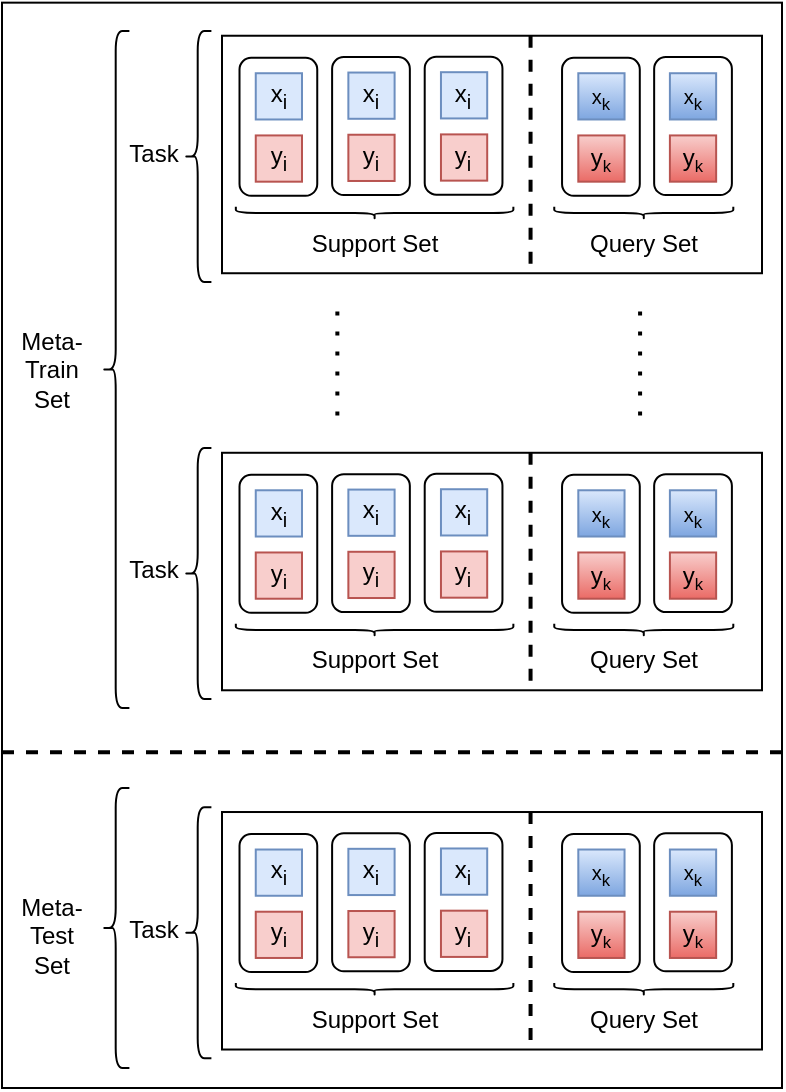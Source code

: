 <mxfile>
    <diagram id="cH1NIoQweeDQLVjm7Gjp" name="Page-1">
        <mxGraphModel dx="1263" dy="815" grid="1" gridSize="10" guides="1" tooltips="1" connect="1" arrows="1" fold="1" page="1" pageScale="1" pageWidth="1100" pageHeight="850" math="0" shadow="0">
            <root>
                <mxCell id="0"/>
                <mxCell id="1" parent="0"/>
                <mxCell id="36" value="" style="rounded=0;whiteSpace=wrap;html=1;fontColor=#000000;" vertex="1" parent="1">
                    <mxGeometry x="100" y="157.33" width="390" height="542.67" as="geometry"/>
                </mxCell>
                <mxCell id="16" value="" style="rounded=0;whiteSpace=wrap;html=1;fontColor=#000000;" vertex="1" parent="1">
                    <mxGeometry x="210" y="173.87" width="270" height="118.75" as="geometry"/>
                </mxCell>
                <mxCell id="5" value="" style="rounded=1;whiteSpace=wrap;html=1;fontColor=#000000;rotation=90;" vertex="1" parent="1">
                    <mxGeometry x="203.7" y="199.95" width="68.98" height="38.87" as="geometry"/>
                </mxCell>
                <mxCell id="3" value="&lt;font color=&quot;#000000&quot;&gt;x&lt;sub&gt;i&lt;/sub&gt;&lt;/font&gt;" style="whiteSpace=wrap;html=1;aspect=fixed;fillColor=#dae8fc;strokeColor=#6c8ebf;" vertex="1" parent="1">
                    <mxGeometry x="226.88" y="192.62" width="23.12" height="23.12" as="geometry"/>
                </mxCell>
                <mxCell id="4" value="&lt;font color=&quot;#000000&quot;&gt;y&lt;sub&gt;i&lt;/sub&gt;&lt;/font&gt;" style="whiteSpace=wrap;html=1;aspect=fixed;fillColor=#f8cecc;strokeColor=#b85450;" vertex="1" parent="1">
                    <mxGeometry x="226.88" y="223.72" width="23.12" height="23.12" as="geometry"/>
                </mxCell>
                <mxCell id="7" value="" style="rounded=1;whiteSpace=wrap;html=1;fontColor=#000000;rotation=90;" vertex="1" parent="1">
                    <mxGeometry x="250" y="199.6" width="68.98" height="38.87" as="geometry"/>
                </mxCell>
                <mxCell id="8" value="&lt;font color=&quot;#000000&quot;&gt;x&lt;sub&gt;i&lt;/sub&gt;&lt;/font&gt;" style="whiteSpace=wrap;html=1;aspect=fixed;fillColor=#dae8fc;strokeColor=#6c8ebf;" vertex="1" parent="1">
                    <mxGeometry x="273.18" y="192.27" width="23.12" height="23.12" as="geometry"/>
                </mxCell>
                <mxCell id="9" value="&lt;font color=&quot;#000000&quot;&gt;y&lt;sub&gt;i&lt;/sub&gt;&lt;/font&gt;" style="whiteSpace=wrap;html=1;aspect=fixed;fillColor=#f8cecc;strokeColor=#b85450;" vertex="1" parent="1">
                    <mxGeometry x="273.18" y="223.37" width="23.12" height="23.12" as="geometry"/>
                </mxCell>
                <mxCell id="10" value="" style="rounded=1;whiteSpace=wrap;html=1;fontColor=#000000;rotation=90;" vertex="1" parent="1">
                    <mxGeometry x="296.3" y="199.43" width="68.98" height="38.87" as="geometry"/>
                </mxCell>
                <mxCell id="11" value="&lt;font color=&quot;#000000&quot;&gt;x&lt;sub&gt;i&lt;/sub&gt;&lt;/font&gt;" style="whiteSpace=wrap;html=1;aspect=fixed;fillColor=#dae8fc;strokeColor=#6c8ebf;" vertex="1" parent="1">
                    <mxGeometry x="319.48" y="192.1" width="23.12" height="23.12" as="geometry"/>
                </mxCell>
                <mxCell id="12" value="&lt;font color=&quot;#000000&quot;&gt;y&lt;sub&gt;i&lt;/sub&gt;&lt;/font&gt;" style="whiteSpace=wrap;html=1;aspect=fixed;fillColor=#f8cecc;strokeColor=#b85450;" vertex="1" parent="1">
                    <mxGeometry x="319.48" y="223.2" width="23.12" height="23.12" as="geometry"/>
                </mxCell>
                <mxCell id="18" value="" style="shape=curlyBracket;whiteSpace=wrap;html=1;rounded=1;labelPosition=left;verticalLabelPosition=middle;align=right;verticalAlign=middle;fontColor=#000000;" vertex="1" parent="1">
                    <mxGeometry x="191" y="171.48" width="13.7" height="125.52" as="geometry"/>
                </mxCell>
                <mxCell id="19" value="Task" style="text;html=1;strokeColor=none;fillColor=none;align=center;verticalAlign=middle;whiteSpace=wrap;rounded=0;fontColor=#000000;" vertex="1" parent="1">
                    <mxGeometry x="161" y="217.72" width="30" height="30" as="geometry"/>
                </mxCell>
                <mxCell id="20" value="" style="rounded=1;whiteSpace=wrap;html=1;fontColor=#000000;rotation=90;" vertex="1" parent="1">
                    <mxGeometry x="364.97" y="199.95" width="68.98" height="38.87" as="geometry"/>
                </mxCell>
                <mxCell id="21" value="&lt;font color=&quot;#000000&quot;&gt;&lt;span style=&quot;font-size: 10px;&quot;&gt;x&lt;sub&gt;k&lt;/sub&gt;&lt;/span&gt;&lt;/font&gt;" style="whiteSpace=wrap;html=1;aspect=fixed;fillColor=#dae8fc;strokeColor=#6c8ebf;gradientColor=#7ea6e0;" vertex="1" parent="1">
                    <mxGeometry x="388.15" y="192.62" width="23.12" height="23.12" as="geometry"/>
                </mxCell>
                <mxCell id="22" value="&lt;font color=&quot;#000000&quot;&gt;y&lt;span style=&quot;font-size: 10px;&quot;&gt;&lt;sub&gt;k&lt;/sub&gt;&lt;/span&gt;&lt;/font&gt;" style="whiteSpace=wrap;html=1;aspect=fixed;fillColor=#f8cecc;strokeColor=#b85450;gradientColor=#ea6b66;" vertex="1" parent="1">
                    <mxGeometry x="388.15" y="223.72" width="23.12" height="23.12" as="geometry"/>
                </mxCell>
                <mxCell id="23" value="" style="rounded=1;whiteSpace=wrap;html=1;fontColor=#000000;rotation=90;" vertex="1" parent="1">
                    <mxGeometry x="411.02" y="199.6" width="68.98" height="38.87" as="geometry"/>
                </mxCell>
                <mxCell id="24" value="&lt;font color=&quot;#000000&quot;&gt;&lt;span style=&quot;font-size: 10px;&quot;&gt;x&lt;sub&gt;k&lt;/sub&gt;&lt;/span&gt;&lt;/font&gt;" style="whiteSpace=wrap;html=1;aspect=fixed;fillColor=#dae8fc;strokeColor=#6c8ebf;gradientColor=#7ea6e0;" vertex="1" parent="1">
                    <mxGeometry x="433.95" y="192.62" width="23.12" height="23.12" as="geometry"/>
                </mxCell>
                <mxCell id="25" value="&lt;font color=&quot;#000000&quot;&gt;y&lt;span style=&quot;font-size: 10px;&quot;&gt;&lt;sub&gt;k&lt;/sub&gt;&lt;/span&gt;&lt;/font&gt;" style="whiteSpace=wrap;html=1;aspect=fixed;fillColor=#f8cecc;strokeColor=#b85450;gradientColor=#ea6b66;" vertex="1" parent="1">
                    <mxGeometry x="433.95" y="223.72" width="23.12" height="23.12" as="geometry"/>
                </mxCell>
                <mxCell id="28" value="" style="line;strokeWidth=2;direction=south;html=1;fontColor=#000000;dashed=1;" vertex="1" parent="1">
                    <mxGeometry x="359.28" y="173.86" width="10" height="118.76" as="geometry"/>
                </mxCell>
                <mxCell id="30" value="" style="shape=curlyBracket;whiteSpace=wrap;html=1;rounded=1;labelPosition=left;verticalLabelPosition=middle;align=right;verticalAlign=middle;fontColor=#000000;rotation=-90;" vertex="1" parent="1">
                    <mxGeometry x="283.15" y="193.1" width="6.3" height="138.76" as="geometry"/>
                </mxCell>
                <mxCell id="33" value="Support Set" style="text;html=1;strokeColor=none;fillColor=none;align=center;verticalAlign=middle;whiteSpace=wrap;rounded=0;fontColor=#000000;" vertex="1" parent="1">
                    <mxGeometry x="248.67" y="262.62" width="75.26" height="30" as="geometry"/>
                </mxCell>
                <mxCell id="34" value="Query Set" style="text;html=1;strokeColor=none;fillColor=none;align=center;verticalAlign=middle;whiteSpace=wrap;rounded=0;fontColor=#000000;" vertex="1" parent="1">
                    <mxGeometry x="390.89" y="262.62" width="60" height="30" as="geometry"/>
                </mxCell>
                <mxCell id="35" value="" style="shape=curlyBracket;whiteSpace=wrap;html=1;rounded=1;labelPosition=left;verticalLabelPosition=middle;align=right;verticalAlign=middle;fontColor=#000000;rotation=-90;" vertex="1" parent="1">
                    <mxGeometry x="417.74" y="217.72" width="6.3" height="89.52" as="geometry"/>
                </mxCell>
                <mxCell id="37" value="" style="rounded=0;whiteSpace=wrap;html=1;fontColor=#000000;" vertex="1" parent="1">
                    <mxGeometry x="210" y="382.39" width="270" height="118.75" as="geometry"/>
                </mxCell>
                <mxCell id="38" value="" style="rounded=1;whiteSpace=wrap;html=1;fontColor=#000000;rotation=90;" vertex="1" parent="1">
                    <mxGeometry x="203.7" y="408.47" width="68.98" height="38.87" as="geometry"/>
                </mxCell>
                <mxCell id="39" value="&lt;font color=&quot;#000000&quot;&gt;x&lt;sub&gt;i&lt;/sub&gt;&lt;/font&gt;" style="whiteSpace=wrap;html=1;aspect=fixed;fillColor=#dae8fc;strokeColor=#6c8ebf;" vertex="1" parent="1">
                    <mxGeometry x="226.88" y="401.14" width="23.12" height="23.12" as="geometry"/>
                </mxCell>
                <mxCell id="40" value="&lt;font color=&quot;#000000&quot;&gt;y&lt;sub&gt;i&lt;/sub&gt;&lt;/font&gt;" style="whiteSpace=wrap;html=1;aspect=fixed;fillColor=#f8cecc;strokeColor=#b85450;" vertex="1" parent="1">
                    <mxGeometry x="226.88" y="432.24" width="23.12" height="23.12" as="geometry"/>
                </mxCell>
                <mxCell id="41" value="" style="rounded=1;whiteSpace=wrap;html=1;fontColor=#000000;rotation=90;" vertex="1" parent="1">
                    <mxGeometry x="250" y="408.12" width="68.98" height="38.87" as="geometry"/>
                </mxCell>
                <mxCell id="42" value="&lt;font color=&quot;#000000&quot;&gt;x&lt;sub&gt;i&lt;/sub&gt;&lt;/font&gt;" style="whiteSpace=wrap;html=1;aspect=fixed;fillColor=#dae8fc;strokeColor=#6c8ebf;" vertex="1" parent="1">
                    <mxGeometry x="273.18" y="400.79" width="23.12" height="23.12" as="geometry"/>
                </mxCell>
                <mxCell id="43" value="&lt;font color=&quot;#000000&quot;&gt;y&lt;sub&gt;i&lt;/sub&gt;&lt;/font&gt;" style="whiteSpace=wrap;html=1;aspect=fixed;fillColor=#f8cecc;strokeColor=#b85450;" vertex="1" parent="1">
                    <mxGeometry x="273.18" y="431.89" width="23.12" height="23.12" as="geometry"/>
                </mxCell>
                <mxCell id="44" value="" style="rounded=1;whiteSpace=wrap;html=1;fontColor=#000000;rotation=90;" vertex="1" parent="1">
                    <mxGeometry x="296.3" y="407.95" width="68.98" height="38.87" as="geometry"/>
                </mxCell>
                <mxCell id="45" value="&lt;font color=&quot;#000000&quot;&gt;x&lt;sub&gt;i&lt;/sub&gt;&lt;/font&gt;" style="whiteSpace=wrap;html=1;aspect=fixed;fillColor=#dae8fc;strokeColor=#6c8ebf;" vertex="1" parent="1">
                    <mxGeometry x="319.48" y="400.62" width="23.12" height="23.12" as="geometry"/>
                </mxCell>
                <mxCell id="46" value="&lt;font color=&quot;#000000&quot;&gt;y&lt;sub&gt;i&lt;/sub&gt;&lt;/font&gt;" style="whiteSpace=wrap;html=1;aspect=fixed;fillColor=#f8cecc;strokeColor=#b85450;" vertex="1" parent="1">
                    <mxGeometry x="319.48" y="431.72" width="23.12" height="23.12" as="geometry"/>
                </mxCell>
                <mxCell id="47" value="" style="shape=curlyBracket;whiteSpace=wrap;html=1;rounded=1;labelPosition=left;verticalLabelPosition=middle;align=right;verticalAlign=middle;fontColor=#000000;" vertex="1" parent="1">
                    <mxGeometry x="191" y="380" width="13.7" height="125.52" as="geometry"/>
                </mxCell>
                <mxCell id="48" value="Task" style="text;html=1;strokeColor=none;fillColor=none;align=center;verticalAlign=middle;whiteSpace=wrap;rounded=0;fontColor=#000000;" vertex="1" parent="1">
                    <mxGeometry x="161" y="426.24" width="30" height="30" as="geometry"/>
                </mxCell>
                <mxCell id="49" value="" style="rounded=1;whiteSpace=wrap;html=1;fontColor=#000000;rotation=90;" vertex="1" parent="1">
                    <mxGeometry x="364.97" y="408.47" width="68.98" height="38.87" as="geometry"/>
                </mxCell>
                <mxCell id="50" value="&lt;font color=&quot;#000000&quot;&gt;&lt;span style=&quot;font-size: 10px;&quot;&gt;x&lt;sub&gt;k&lt;/sub&gt;&lt;/span&gt;&lt;/font&gt;" style="whiteSpace=wrap;html=1;aspect=fixed;fillColor=#dae8fc;strokeColor=#6c8ebf;gradientColor=#7ea6e0;" vertex="1" parent="1">
                    <mxGeometry x="388.15" y="401.14" width="23.12" height="23.12" as="geometry"/>
                </mxCell>
                <mxCell id="51" value="&lt;font color=&quot;#000000&quot;&gt;y&lt;span style=&quot;font-size: 10px;&quot;&gt;&lt;sub&gt;k&lt;/sub&gt;&lt;/span&gt;&lt;/font&gt;" style="whiteSpace=wrap;html=1;aspect=fixed;fillColor=#f8cecc;strokeColor=#b85450;gradientColor=#ea6b66;" vertex="1" parent="1">
                    <mxGeometry x="388.15" y="432.24" width="23.12" height="23.12" as="geometry"/>
                </mxCell>
                <mxCell id="52" value="" style="rounded=1;whiteSpace=wrap;html=1;fontColor=#000000;rotation=90;" vertex="1" parent="1">
                    <mxGeometry x="411.02" y="408.12" width="68.98" height="38.87" as="geometry"/>
                </mxCell>
                <mxCell id="53" value="&lt;font color=&quot;#000000&quot;&gt;&lt;span style=&quot;font-size: 10px;&quot;&gt;x&lt;sub&gt;k&lt;/sub&gt;&lt;/span&gt;&lt;/font&gt;" style="whiteSpace=wrap;html=1;aspect=fixed;fillColor=#dae8fc;strokeColor=#6c8ebf;gradientColor=#7ea6e0;" vertex="1" parent="1">
                    <mxGeometry x="433.95" y="401.14" width="23.12" height="23.12" as="geometry"/>
                </mxCell>
                <mxCell id="54" value="&lt;font color=&quot;#000000&quot;&gt;y&lt;span style=&quot;font-size: 10px;&quot;&gt;&lt;sub&gt;k&lt;/sub&gt;&lt;/span&gt;&lt;/font&gt;" style="whiteSpace=wrap;html=1;aspect=fixed;fillColor=#f8cecc;strokeColor=#b85450;gradientColor=#ea6b66;" vertex="1" parent="1">
                    <mxGeometry x="433.95" y="432.24" width="23.12" height="23.12" as="geometry"/>
                </mxCell>
                <mxCell id="55" value="" style="line;strokeWidth=2;direction=south;html=1;fontColor=#000000;dashed=1;" vertex="1" parent="1">
                    <mxGeometry x="359.28" y="382.38" width="10" height="118.76" as="geometry"/>
                </mxCell>
                <mxCell id="56" value="" style="shape=curlyBracket;whiteSpace=wrap;html=1;rounded=1;labelPosition=left;verticalLabelPosition=middle;align=right;verticalAlign=middle;fontColor=#000000;rotation=-90;" vertex="1" parent="1">
                    <mxGeometry x="283.15" y="401.62" width="6.3" height="138.76" as="geometry"/>
                </mxCell>
                <mxCell id="57" value="Support Set" style="text;html=1;strokeColor=none;fillColor=none;align=center;verticalAlign=middle;whiteSpace=wrap;rounded=0;fontColor=#000000;" vertex="1" parent="1">
                    <mxGeometry x="248.67" y="471.14" width="75.26" height="30" as="geometry"/>
                </mxCell>
                <mxCell id="58" value="Query Set" style="text;html=1;strokeColor=none;fillColor=none;align=center;verticalAlign=middle;whiteSpace=wrap;rounded=0;fontColor=#000000;" vertex="1" parent="1">
                    <mxGeometry x="390.89" y="471.14" width="60" height="30" as="geometry"/>
                </mxCell>
                <mxCell id="59" value="" style="shape=curlyBracket;whiteSpace=wrap;html=1;rounded=1;labelPosition=left;verticalLabelPosition=middle;align=right;verticalAlign=middle;fontColor=#000000;rotation=-90;" vertex="1" parent="1">
                    <mxGeometry x="417.74" y="426.24" width="6.3" height="89.52" as="geometry"/>
                </mxCell>
                <mxCell id="61" value="" style="line;strokeWidth=2;direction=south;html=1;fontColor=#000000;dashed=1;dashPattern=1 4;" vertex="1" parent="1">
                    <mxGeometry x="262.68" y="311.77" width="10" height="57.95" as="geometry"/>
                </mxCell>
                <mxCell id="62" value="" style="line;strokeWidth=2;direction=south;html=1;fontColor=#000000;dashed=1;dashPattern=1 4;" vertex="1" parent="1">
                    <mxGeometry x="414.04" y="311.77" width="10" height="57.95" as="geometry"/>
                </mxCell>
                <mxCell id="63" value="" style="rounded=0;whiteSpace=wrap;html=1;fontColor=#000000;" vertex="1" parent="1">
                    <mxGeometry x="210" y="562.01" width="270" height="118.75" as="geometry"/>
                </mxCell>
                <mxCell id="64" value="" style="rounded=1;whiteSpace=wrap;html=1;fontColor=#000000;rotation=90;" vertex="1" parent="1">
                    <mxGeometry x="203.7" y="588.09" width="68.98" height="38.87" as="geometry"/>
                </mxCell>
                <mxCell id="65" value="&lt;font color=&quot;#000000&quot;&gt;x&lt;sub&gt;i&lt;/sub&gt;&lt;/font&gt;" style="whiteSpace=wrap;html=1;aspect=fixed;fillColor=#dae8fc;strokeColor=#6c8ebf;" vertex="1" parent="1">
                    <mxGeometry x="226.88" y="580.76" width="23.12" height="23.12" as="geometry"/>
                </mxCell>
                <mxCell id="66" value="&lt;font color=&quot;#000000&quot;&gt;y&lt;sub&gt;i&lt;/sub&gt;&lt;/font&gt;" style="whiteSpace=wrap;html=1;aspect=fixed;fillColor=#f8cecc;strokeColor=#b85450;" vertex="1" parent="1">
                    <mxGeometry x="226.88" y="611.86" width="23.12" height="23.12" as="geometry"/>
                </mxCell>
                <mxCell id="67" value="" style="rounded=1;whiteSpace=wrap;html=1;fontColor=#000000;rotation=90;" vertex="1" parent="1">
                    <mxGeometry x="250" y="587.74" width="68.98" height="38.87" as="geometry"/>
                </mxCell>
                <mxCell id="68" value="&lt;font color=&quot;#000000&quot;&gt;x&lt;sub&gt;i&lt;/sub&gt;&lt;/font&gt;" style="whiteSpace=wrap;html=1;aspect=fixed;fillColor=#dae8fc;strokeColor=#6c8ebf;" vertex="1" parent="1">
                    <mxGeometry x="273.18" y="580.41" width="23.12" height="23.12" as="geometry"/>
                </mxCell>
                <mxCell id="69" value="&lt;font color=&quot;#000000&quot;&gt;y&lt;sub&gt;i&lt;/sub&gt;&lt;/font&gt;" style="whiteSpace=wrap;html=1;aspect=fixed;fillColor=#f8cecc;strokeColor=#b85450;" vertex="1" parent="1">
                    <mxGeometry x="273.18" y="611.51" width="23.12" height="23.12" as="geometry"/>
                </mxCell>
                <mxCell id="70" value="" style="rounded=1;whiteSpace=wrap;html=1;fontColor=#000000;rotation=90;" vertex="1" parent="1">
                    <mxGeometry x="296.3" y="587.57" width="68.98" height="38.87" as="geometry"/>
                </mxCell>
                <mxCell id="71" value="&lt;font color=&quot;#000000&quot;&gt;x&lt;sub&gt;i&lt;/sub&gt;&lt;/font&gt;" style="whiteSpace=wrap;html=1;aspect=fixed;fillColor=#dae8fc;strokeColor=#6c8ebf;" vertex="1" parent="1">
                    <mxGeometry x="319.48" y="580.24" width="23.12" height="23.12" as="geometry"/>
                </mxCell>
                <mxCell id="72" value="&lt;font color=&quot;#000000&quot;&gt;y&lt;sub&gt;i&lt;/sub&gt;&lt;/font&gt;" style="whiteSpace=wrap;html=1;aspect=fixed;fillColor=#f8cecc;strokeColor=#b85450;" vertex="1" parent="1">
                    <mxGeometry x="319.48" y="611.34" width="23.12" height="23.12" as="geometry"/>
                </mxCell>
                <mxCell id="73" value="" style="shape=curlyBracket;whiteSpace=wrap;html=1;rounded=1;labelPosition=left;verticalLabelPosition=middle;align=right;verticalAlign=middle;fontColor=#000000;" vertex="1" parent="1">
                    <mxGeometry x="191" y="559.62" width="13.7" height="125.52" as="geometry"/>
                </mxCell>
                <mxCell id="74" value="Task" style="text;html=1;strokeColor=none;fillColor=none;align=center;verticalAlign=middle;whiteSpace=wrap;rounded=0;fontColor=#000000;" vertex="1" parent="1">
                    <mxGeometry x="161" y="605.86" width="30" height="30" as="geometry"/>
                </mxCell>
                <mxCell id="75" value="" style="rounded=1;whiteSpace=wrap;html=1;fontColor=#000000;rotation=90;" vertex="1" parent="1">
                    <mxGeometry x="364.97" y="588.09" width="68.98" height="38.87" as="geometry"/>
                </mxCell>
                <mxCell id="76" value="&lt;font color=&quot;#000000&quot;&gt;&lt;span style=&quot;font-size: 10px;&quot;&gt;x&lt;sub&gt;k&lt;/sub&gt;&lt;/span&gt;&lt;/font&gt;" style="whiteSpace=wrap;html=1;aspect=fixed;fillColor=#dae8fc;strokeColor=#6c8ebf;gradientColor=#7ea6e0;" vertex="1" parent="1">
                    <mxGeometry x="388.15" y="580.76" width="23.12" height="23.12" as="geometry"/>
                </mxCell>
                <mxCell id="77" value="&lt;font color=&quot;#000000&quot;&gt;y&lt;span style=&quot;font-size: 10px;&quot;&gt;&lt;sub&gt;k&lt;/sub&gt;&lt;/span&gt;&lt;/font&gt;" style="whiteSpace=wrap;html=1;aspect=fixed;fillColor=#f8cecc;strokeColor=#b85450;gradientColor=#ea6b66;" vertex="1" parent="1">
                    <mxGeometry x="388.15" y="611.86" width="23.12" height="23.12" as="geometry"/>
                </mxCell>
                <mxCell id="78" value="" style="rounded=1;whiteSpace=wrap;html=1;fontColor=#000000;rotation=90;" vertex="1" parent="1">
                    <mxGeometry x="411.02" y="587.74" width="68.98" height="38.87" as="geometry"/>
                </mxCell>
                <mxCell id="79" value="&lt;font color=&quot;#000000&quot;&gt;&lt;span style=&quot;font-size: 10px;&quot;&gt;x&lt;sub&gt;k&lt;/sub&gt;&lt;/span&gt;&lt;/font&gt;" style="whiteSpace=wrap;html=1;aspect=fixed;fillColor=#dae8fc;strokeColor=#6c8ebf;gradientColor=#7ea6e0;" vertex="1" parent="1">
                    <mxGeometry x="433.95" y="580.76" width="23.12" height="23.12" as="geometry"/>
                </mxCell>
                <mxCell id="80" value="&lt;font color=&quot;#000000&quot;&gt;y&lt;span style=&quot;font-size: 10px;&quot;&gt;&lt;sub&gt;k&lt;/sub&gt;&lt;/span&gt;&lt;/font&gt;" style="whiteSpace=wrap;html=1;aspect=fixed;fillColor=#f8cecc;strokeColor=#b85450;gradientColor=#ea6b66;" vertex="1" parent="1">
                    <mxGeometry x="433.95" y="611.86" width="23.12" height="23.12" as="geometry"/>
                </mxCell>
                <mxCell id="81" value="" style="line;strokeWidth=2;direction=south;html=1;fontColor=#000000;dashed=1;" vertex="1" parent="1">
                    <mxGeometry x="359.28" y="562" width="10" height="118.76" as="geometry"/>
                </mxCell>
                <mxCell id="82" value="" style="shape=curlyBracket;whiteSpace=wrap;html=1;rounded=1;labelPosition=left;verticalLabelPosition=middle;align=right;verticalAlign=middle;fontColor=#000000;rotation=-90;" vertex="1" parent="1">
                    <mxGeometry x="283.15" y="581.24" width="6.3" height="138.76" as="geometry"/>
                </mxCell>
                <mxCell id="83" value="Support Set" style="text;html=1;strokeColor=none;fillColor=none;align=center;verticalAlign=middle;whiteSpace=wrap;rounded=0;fontColor=#000000;" vertex="1" parent="1">
                    <mxGeometry x="248.67" y="650.76" width="75.26" height="30" as="geometry"/>
                </mxCell>
                <mxCell id="84" value="Query Set" style="text;html=1;strokeColor=none;fillColor=none;align=center;verticalAlign=middle;whiteSpace=wrap;rounded=0;fontColor=#000000;" vertex="1" parent="1">
                    <mxGeometry x="390.89" y="650.76" width="60" height="30" as="geometry"/>
                </mxCell>
                <mxCell id="85" value="" style="shape=curlyBracket;whiteSpace=wrap;html=1;rounded=1;labelPosition=left;verticalLabelPosition=middle;align=right;verticalAlign=middle;fontColor=#000000;rotation=-90;" vertex="1" parent="1">
                    <mxGeometry x="417.74" y="605.86" width="6.3" height="89.52" as="geometry"/>
                </mxCell>
                <mxCell id="87" value="" style="line;strokeWidth=2;html=1;perimeter=backbonePerimeter;points=[];outlineConnect=0;dashed=1;fontColor=#000000;" vertex="1" parent="1">
                    <mxGeometry x="100" y="530" width="390" height="4.24" as="geometry"/>
                </mxCell>
                <mxCell id="88" value="" style="shape=curlyBracket;whiteSpace=wrap;html=1;rounded=1;labelPosition=left;verticalLabelPosition=middle;align=right;verticalAlign=middle;fontColor=#000000;" vertex="1" parent="1">
                    <mxGeometry x="150" y="171.48" width="13.7" height="338.52" as="geometry"/>
                </mxCell>
                <mxCell id="89" value="Meta-Train Set" style="text;html=1;strokeColor=none;fillColor=none;align=center;verticalAlign=middle;whiteSpace=wrap;rounded=0;dashed=1;strokeWidth=2;fontColor=#000000;" vertex="1" parent="1">
                    <mxGeometry x="100" y="313.61" width="50" height="54.26" as="geometry"/>
                </mxCell>
                <mxCell id="90" value="" style="shape=curlyBracket;whiteSpace=wrap;html=1;rounded=1;labelPosition=left;verticalLabelPosition=middle;align=right;verticalAlign=middle;fontColor=#000000;" vertex="1" parent="1">
                    <mxGeometry x="150" y="550" width="13.7" height="140" as="geometry"/>
                </mxCell>
                <mxCell id="91" value="Meta-Test Set" style="text;html=1;strokeColor=none;fillColor=none;align=center;verticalAlign=middle;whiteSpace=wrap;rounded=0;dashed=1;strokeWidth=2;fontColor=#000000;" vertex="1" parent="1">
                    <mxGeometry x="105" y="596.5" width="40" height="54.26" as="geometry"/>
                </mxCell>
            </root>
        </mxGraphModel>
    </diagram>
</mxfile>